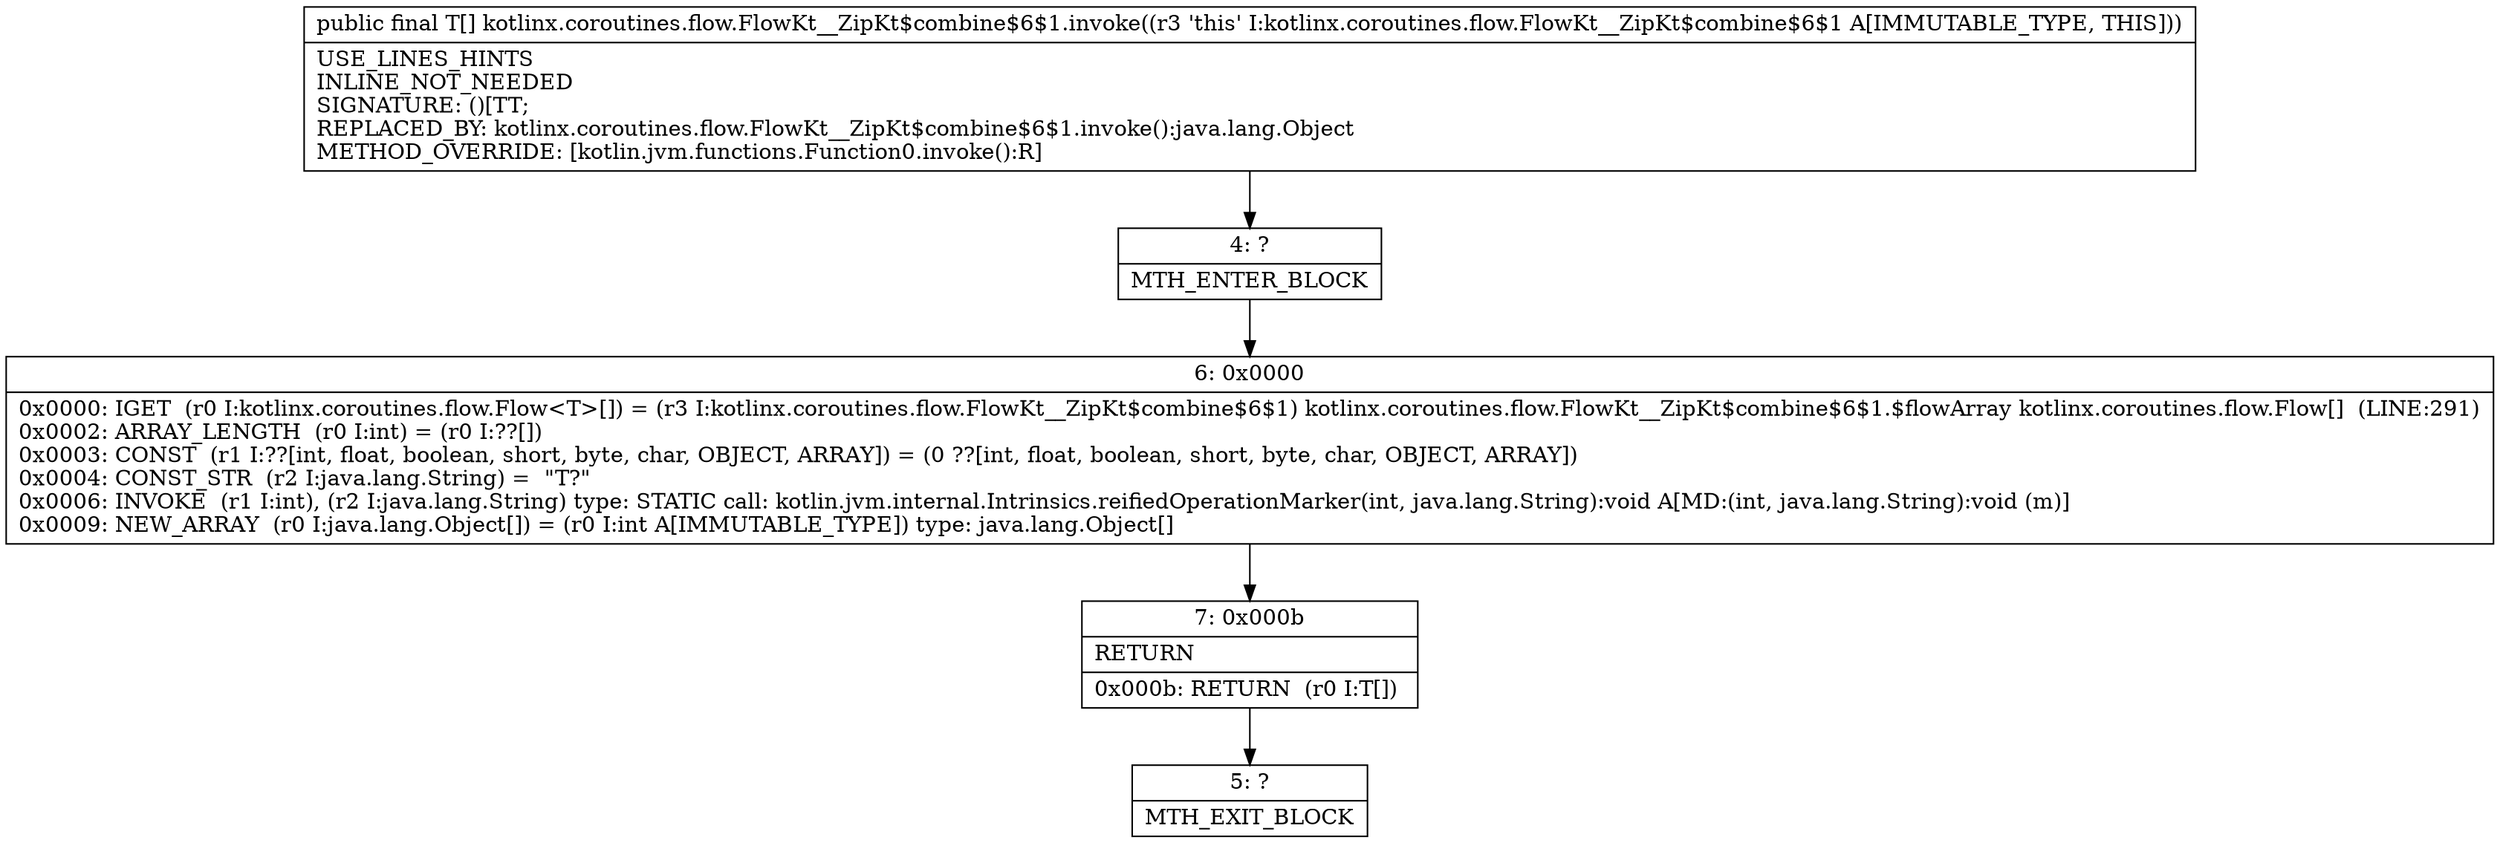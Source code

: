 digraph "CFG forkotlinx.coroutines.flow.FlowKt__ZipKt$combine$6$1.invoke()[Ljava\/lang\/Object;" {
Node_4 [shape=record,label="{4\:\ ?|MTH_ENTER_BLOCK\l}"];
Node_6 [shape=record,label="{6\:\ 0x0000|0x0000: IGET  (r0 I:kotlinx.coroutines.flow.Flow\<T\>[]) = (r3 I:kotlinx.coroutines.flow.FlowKt__ZipKt$combine$6$1) kotlinx.coroutines.flow.FlowKt__ZipKt$combine$6$1.$flowArray kotlinx.coroutines.flow.Flow[]  (LINE:291)\l0x0002: ARRAY_LENGTH  (r0 I:int) = (r0 I:??[]) \l0x0003: CONST  (r1 I:??[int, float, boolean, short, byte, char, OBJECT, ARRAY]) = (0 ??[int, float, boolean, short, byte, char, OBJECT, ARRAY]) \l0x0004: CONST_STR  (r2 I:java.lang.String) =  \"T?\" \l0x0006: INVOKE  (r1 I:int), (r2 I:java.lang.String) type: STATIC call: kotlin.jvm.internal.Intrinsics.reifiedOperationMarker(int, java.lang.String):void A[MD:(int, java.lang.String):void (m)]\l0x0009: NEW_ARRAY  (r0 I:java.lang.Object[]) = (r0 I:int A[IMMUTABLE_TYPE]) type: java.lang.Object[] \l}"];
Node_7 [shape=record,label="{7\:\ 0x000b|RETURN\l|0x000b: RETURN  (r0 I:T[]) \l}"];
Node_5 [shape=record,label="{5\:\ ?|MTH_EXIT_BLOCK\l}"];
MethodNode[shape=record,label="{public final T[] kotlinx.coroutines.flow.FlowKt__ZipKt$combine$6$1.invoke((r3 'this' I:kotlinx.coroutines.flow.FlowKt__ZipKt$combine$6$1 A[IMMUTABLE_TYPE, THIS]))  | USE_LINES_HINTS\lINLINE_NOT_NEEDED\lSIGNATURE: ()[TT;\lREPLACED_BY: kotlinx.coroutines.flow.FlowKt__ZipKt$combine$6$1.invoke():java.lang.Object\lMETHOD_OVERRIDE: [kotlin.jvm.functions.Function0.invoke():R]\l}"];
MethodNode -> Node_4;Node_4 -> Node_6;
Node_6 -> Node_7;
Node_7 -> Node_5;
}

